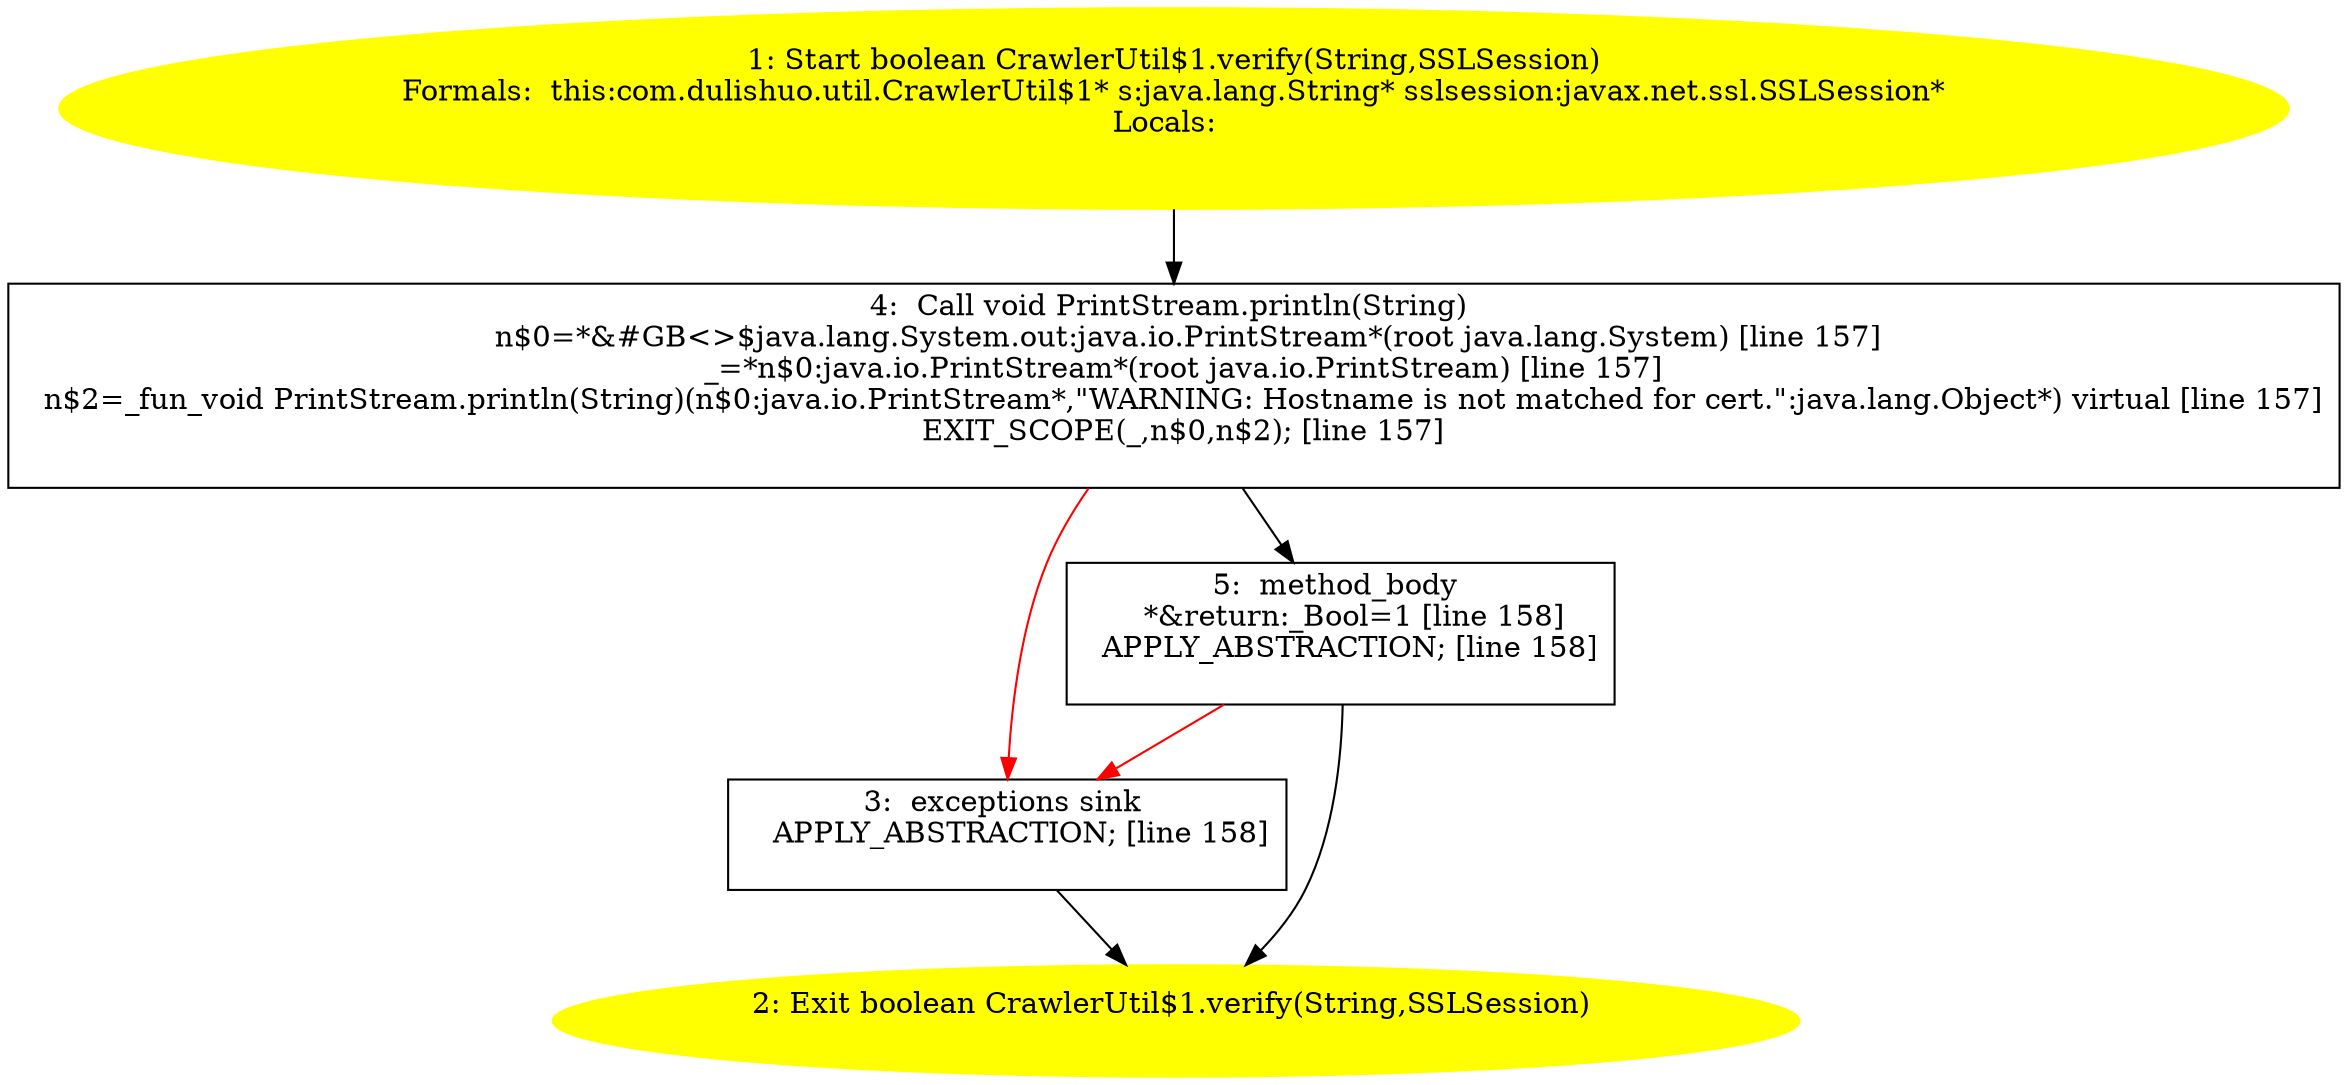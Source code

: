/* @generated */
digraph cfg {
"com.dulishuo.util.CrawlerUtil$1.verify(java.lang.String,javax.net.ssl.SSLSession):boolean.1abb139923f98759dcb681b576020c2e_1" [label="1: Start boolean CrawlerUtil$1.verify(String,SSLSession)\nFormals:  this:com.dulishuo.util.CrawlerUtil$1* s:java.lang.String* sslsession:javax.net.ssl.SSLSession*\nLocals:  \n  " color=yellow style=filled]
	

	 "com.dulishuo.util.CrawlerUtil$1.verify(java.lang.String,javax.net.ssl.SSLSession):boolean.1abb139923f98759dcb681b576020c2e_1" -> "com.dulishuo.util.CrawlerUtil$1.verify(java.lang.String,javax.net.ssl.SSLSession):boolean.1abb139923f98759dcb681b576020c2e_4" ;
"com.dulishuo.util.CrawlerUtil$1.verify(java.lang.String,javax.net.ssl.SSLSession):boolean.1abb139923f98759dcb681b576020c2e_2" [label="2: Exit boolean CrawlerUtil$1.verify(String,SSLSession) \n  " color=yellow style=filled]
	

"com.dulishuo.util.CrawlerUtil$1.verify(java.lang.String,javax.net.ssl.SSLSession):boolean.1abb139923f98759dcb681b576020c2e_3" [label="3:  exceptions sink \n   APPLY_ABSTRACTION; [line 158]\n " shape="box"]
	

	 "com.dulishuo.util.CrawlerUtil$1.verify(java.lang.String,javax.net.ssl.SSLSession):boolean.1abb139923f98759dcb681b576020c2e_3" -> "com.dulishuo.util.CrawlerUtil$1.verify(java.lang.String,javax.net.ssl.SSLSession):boolean.1abb139923f98759dcb681b576020c2e_2" ;
"com.dulishuo.util.CrawlerUtil$1.verify(java.lang.String,javax.net.ssl.SSLSession):boolean.1abb139923f98759dcb681b576020c2e_4" [label="4:  Call void PrintStream.println(String) \n   n$0=*&#GB<>$java.lang.System.out:java.io.PrintStream*(root java.lang.System) [line 157]\n  _=*n$0:java.io.PrintStream*(root java.io.PrintStream) [line 157]\n  n$2=_fun_void PrintStream.println(String)(n$0:java.io.PrintStream*,\"WARNING: Hostname is not matched for cert.\":java.lang.Object*) virtual [line 157]\n  EXIT_SCOPE(_,n$0,n$2); [line 157]\n " shape="box"]
	

	 "com.dulishuo.util.CrawlerUtil$1.verify(java.lang.String,javax.net.ssl.SSLSession):boolean.1abb139923f98759dcb681b576020c2e_4" -> "com.dulishuo.util.CrawlerUtil$1.verify(java.lang.String,javax.net.ssl.SSLSession):boolean.1abb139923f98759dcb681b576020c2e_5" ;
	 "com.dulishuo.util.CrawlerUtil$1.verify(java.lang.String,javax.net.ssl.SSLSession):boolean.1abb139923f98759dcb681b576020c2e_4" -> "com.dulishuo.util.CrawlerUtil$1.verify(java.lang.String,javax.net.ssl.SSLSession):boolean.1abb139923f98759dcb681b576020c2e_3" [color="red" ];
"com.dulishuo.util.CrawlerUtil$1.verify(java.lang.String,javax.net.ssl.SSLSession):boolean.1abb139923f98759dcb681b576020c2e_5" [label="5:  method_body \n   *&return:_Bool=1 [line 158]\n  APPLY_ABSTRACTION; [line 158]\n " shape="box"]
	

	 "com.dulishuo.util.CrawlerUtil$1.verify(java.lang.String,javax.net.ssl.SSLSession):boolean.1abb139923f98759dcb681b576020c2e_5" -> "com.dulishuo.util.CrawlerUtil$1.verify(java.lang.String,javax.net.ssl.SSLSession):boolean.1abb139923f98759dcb681b576020c2e_2" ;
	 "com.dulishuo.util.CrawlerUtil$1.verify(java.lang.String,javax.net.ssl.SSLSession):boolean.1abb139923f98759dcb681b576020c2e_5" -> "com.dulishuo.util.CrawlerUtil$1.verify(java.lang.String,javax.net.ssl.SSLSession):boolean.1abb139923f98759dcb681b576020c2e_3" [color="red" ];
}
